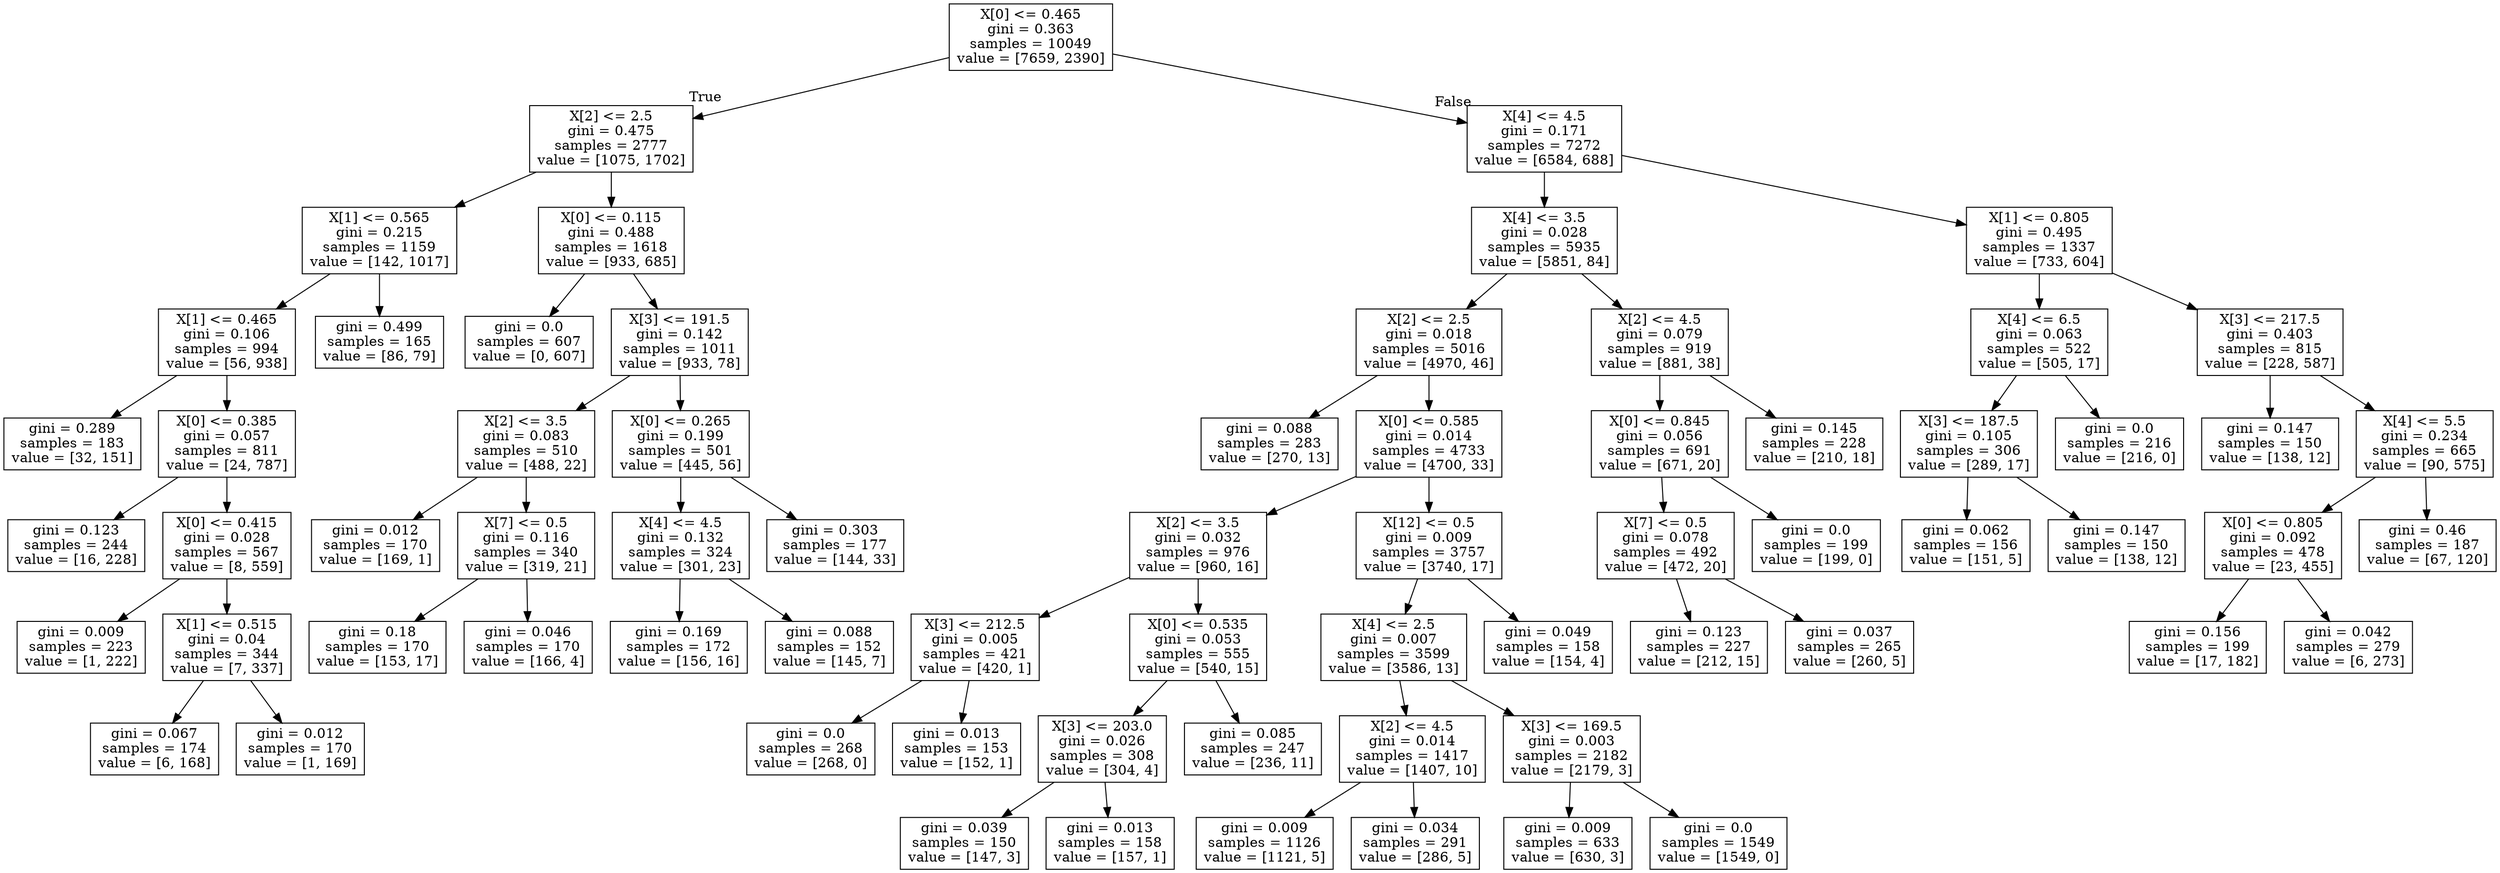 digraph Tree {
node [shape=box] ;
0 [label="X[0] <= 0.465\ngini = 0.363\nsamples = 10049\nvalue = [7659, 2390]"] ;
1 [label="X[2] <= 2.5\ngini = 0.475\nsamples = 2777\nvalue = [1075, 1702]"] ;
0 -> 1 [labeldistance=2.5, labelangle=45, headlabel="True"] ;
2 [label="X[1] <= 0.565\ngini = 0.215\nsamples = 1159\nvalue = [142, 1017]"] ;
1 -> 2 ;
3 [label="X[1] <= 0.465\ngini = 0.106\nsamples = 994\nvalue = [56, 938]"] ;
2 -> 3 ;
4 [label="gini = 0.289\nsamples = 183\nvalue = [32, 151]"] ;
3 -> 4 ;
5 [label="X[0] <= 0.385\ngini = 0.057\nsamples = 811\nvalue = [24, 787]"] ;
3 -> 5 ;
6 [label="gini = 0.123\nsamples = 244\nvalue = [16, 228]"] ;
5 -> 6 ;
7 [label="X[0] <= 0.415\ngini = 0.028\nsamples = 567\nvalue = [8, 559]"] ;
5 -> 7 ;
8 [label="gini = 0.009\nsamples = 223\nvalue = [1, 222]"] ;
7 -> 8 ;
9 [label="X[1] <= 0.515\ngini = 0.04\nsamples = 344\nvalue = [7, 337]"] ;
7 -> 9 ;
10 [label="gini = 0.067\nsamples = 174\nvalue = [6, 168]"] ;
9 -> 10 ;
11 [label="gini = 0.012\nsamples = 170\nvalue = [1, 169]"] ;
9 -> 11 ;
12 [label="gini = 0.499\nsamples = 165\nvalue = [86, 79]"] ;
2 -> 12 ;
13 [label="X[0] <= 0.115\ngini = 0.488\nsamples = 1618\nvalue = [933, 685]"] ;
1 -> 13 ;
14 [label="gini = 0.0\nsamples = 607\nvalue = [0, 607]"] ;
13 -> 14 ;
15 [label="X[3] <= 191.5\ngini = 0.142\nsamples = 1011\nvalue = [933, 78]"] ;
13 -> 15 ;
16 [label="X[2] <= 3.5\ngini = 0.083\nsamples = 510\nvalue = [488, 22]"] ;
15 -> 16 ;
17 [label="gini = 0.012\nsamples = 170\nvalue = [169, 1]"] ;
16 -> 17 ;
18 [label="X[7] <= 0.5\ngini = 0.116\nsamples = 340\nvalue = [319, 21]"] ;
16 -> 18 ;
19 [label="gini = 0.18\nsamples = 170\nvalue = [153, 17]"] ;
18 -> 19 ;
20 [label="gini = 0.046\nsamples = 170\nvalue = [166, 4]"] ;
18 -> 20 ;
21 [label="X[0] <= 0.265\ngini = 0.199\nsamples = 501\nvalue = [445, 56]"] ;
15 -> 21 ;
22 [label="X[4] <= 4.5\ngini = 0.132\nsamples = 324\nvalue = [301, 23]"] ;
21 -> 22 ;
23 [label="gini = 0.169\nsamples = 172\nvalue = [156, 16]"] ;
22 -> 23 ;
24 [label="gini = 0.088\nsamples = 152\nvalue = [145, 7]"] ;
22 -> 24 ;
25 [label="gini = 0.303\nsamples = 177\nvalue = [144, 33]"] ;
21 -> 25 ;
26 [label="X[4] <= 4.5\ngini = 0.171\nsamples = 7272\nvalue = [6584, 688]"] ;
0 -> 26 [labeldistance=2.5, labelangle=-45, headlabel="False"] ;
27 [label="X[4] <= 3.5\ngini = 0.028\nsamples = 5935\nvalue = [5851, 84]"] ;
26 -> 27 ;
28 [label="X[2] <= 2.5\ngini = 0.018\nsamples = 5016\nvalue = [4970, 46]"] ;
27 -> 28 ;
29 [label="gini = 0.088\nsamples = 283\nvalue = [270, 13]"] ;
28 -> 29 ;
30 [label="X[0] <= 0.585\ngini = 0.014\nsamples = 4733\nvalue = [4700, 33]"] ;
28 -> 30 ;
31 [label="X[2] <= 3.5\ngini = 0.032\nsamples = 976\nvalue = [960, 16]"] ;
30 -> 31 ;
32 [label="X[3] <= 212.5\ngini = 0.005\nsamples = 421\nvalue = [420, 1]"] ;
31 -> 32 ;
33 [label="gini = 0.0\nsamples = 268\nvalue = [268, 0]"] ;
32 -> 33 ;
34 [label="gini = 0.013\nsamples = 153\nvalue = [152, 1]"] ;
32 -> 34 ;
35 [label="X[0] <= 0.535\ngini = 0.053\nsamples = 555\nvalue = [540, 15]"] ;
31 -> 35 ;
36 [label="X[3] <= 203.0\ngini = 0.026\nsamples = 308\nvalue = [304, 4]"] ;
35 -> 36 ;
37 [label="gini = 0.039\nsamples = 150\nvalue = [147, 3]"] ;
36 -> 37 ;
38 [label="gini = 0.013\nsamples = 158\nvalue = [157, 1]"] ;
36 -> 38 ;
39 [label="gini = 0.085\nsamples = 247\nvalue = [236, 11]"] ;
35 -> 39 ;
40 [label="X[12] <= 0.5\ngini = 0.009\nsamples = 3757\nvalue = [3740, 17]"] ;
30 -> 40 ;
41 [label="X[4] <= 2.5\ngini = 0.007\nsamples = 3599\nvalue = [3586, 13]"] ;
40 -> 41 ;
42 [label="X[2] <= 4.5\ngini = 0.014\nsamples = 1417\nvalue = [1407, 10]"] ;
41 -> 42 ;
43 [label="gini = 0.009\nsamples = 1126\nvalue = [1121, 5]"] ;
42 -> 43 ;
44 [label="gini = 0.034\nsamples = 291\nvalue = [286, 5]"] ;
42 -> 44 ;
45 [label="X[3] <= 169.5\ngini = 0.003\nsamples = 2182\nvalue = [2179, 3]"] ;
41 -> 45 ;
46 [label="gini = 0.009\nsamples = 633\nvalue = [630, 3]"] ;
45 -> 46 ;
47 [label="gini = 0.0\nsamples = 1549\nvalue = [1549, 0]"] ;
45 -> 47 ;
48 [label="gini = 0.049\nsamples = 158\nvalue = [154, 4]"] ;
40 -> 48 ;
49 [label="X[2] <= 4.5\ngini = 0.079\nsamples = 919\nvalue = [881, 38]"] ;
27 -> 49 ;
50 [label="X[0] <= 0.845\ngini = 0.056\nsamples = 691\nvalue = [671, 20]"] ;
49 -> 50 ;
51 [label="X[7] <= 0.5\ngini = 0.078\nsamples = 492\nvalue = [472, 20]"] ;
50 -> 51 ;
52 [label="gini = 0.123\nsamples = 227\nvalue = [212, 15]"] ;
51 -> 52 ;
53 [label="gini = 0.037\nsamples = 265\nvalue = [260, 5]"] ;
51 -> 53 ;
54 [label="gini = 0.0\nsamples = 199\nvalue = [199, 0]"] ;
50 -> 54 ;
55 [label="gini = 0.145\nsamples = 228\nvalue = [210, 18]"] ;
49 -> 55 ;
56 [label="X[1] <= 0.805\ngini = 0.495\nsamples = 1337\nvalue = [733, 604]"] ;
26 -> 56 ;
57 [label="X[4] <= 6.5\ngini = 0.063\nsamples = 522\nvalue = [505, 17]"] ;
56 -> 57 ;
58 [label="X[3] <= 187.5\ngini = 0.105\nsamples = 306\nvalue = [289, 17]"] ;
57 -> 58 ;
59 [label="gini = 0.062\nsamples = 156\nvalue = [151, 5]"] ;
58 -> 59 ;
60 [label="gini = 0.147\nsamples = 150\nvalue = [138, 12]"] ;
58 -> 60 ;
61 [label="gini = 0.0\nsamples = 216\nvalue = [216, 0]"] ;
57 -> 61 ;
62 [label="X[3] <= 217.5\ngini = 0.403\nsamples = 815\nvalue = [228, 587]"] ;
56 -> 62 ;
63 [label="gini = 0.147\nsamples = 150\nvalue = [138, 12]"] ;
62 -> 63 ;
64 [label="X[4] <= 5.5\ngini = 0.234\nsamples = 665\nvalue = [90, 575]"] ;
62 -> 64 ;
65 [label="X[0] <= 0.805\ngini = 0.092\nsamples = 478\nvalue = [23, 455]"] ;
64 -> 65 ;
66 [label="gini = 0.156\nsamples = 199\nvalue = [17, 182]"] ;
65 -> 66 ;
67 [label="gini = 0.042\nsamples = 279\nvalue = [6, 273]"] ;
65 -> 67 ;
68 [label="gini = 0.46\nsamples = 187\nvalue = [67, 120]"] ;
64 -> 68 ;
}